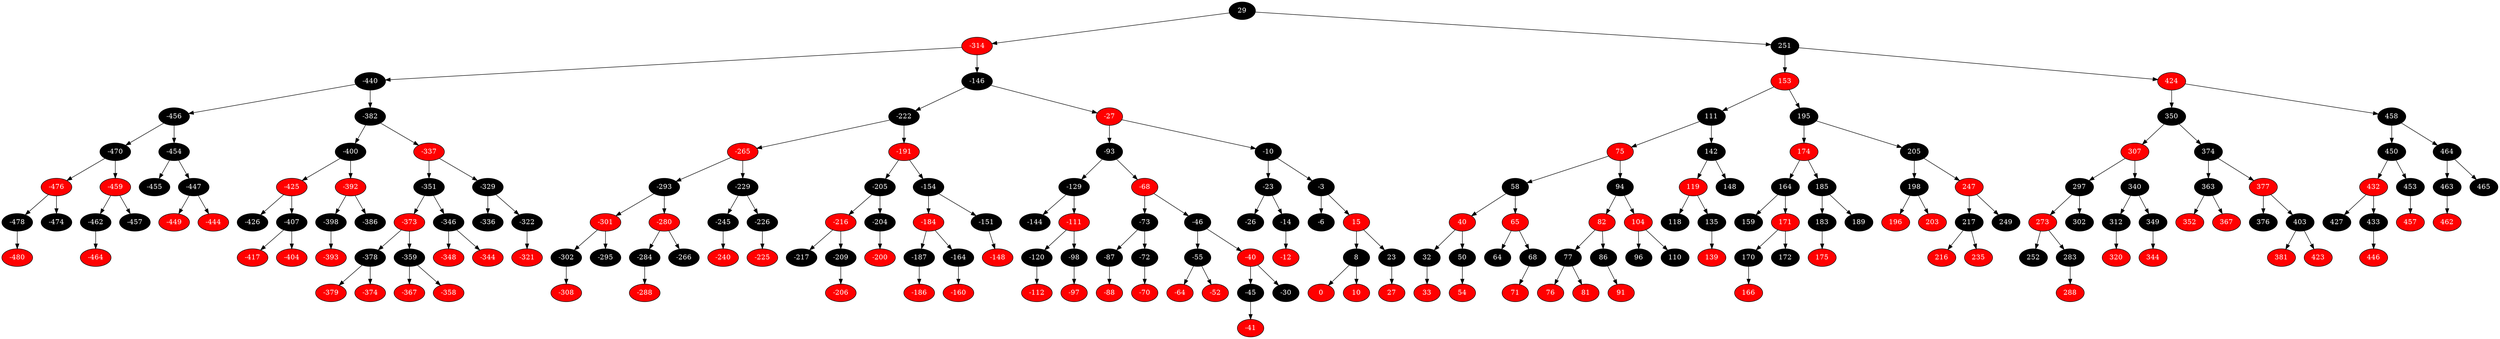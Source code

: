 digraph RBTREE {
graph [class="1620658951"];
n200041 [label = "-41", style=filled, fontcolor = white, fillcolor = RED];
n200379 [label = "-379", style=filled, fontcolor = white, fillcolor = RED];
n200374 [label = "-374", style=filled, fontcolor = white, fillcolor = RED];
n200367 [label = "-367", style=filled, fontcolor = white, fillcolor = RED];
n200358 [label = "-358", style=filled, fontcolor = white, fillcolor = RED];
n200308 [label = "-308", style=filled, fontcolor = white, fillcolor = RED];
n200288 [label = "-288", style=filled, fontcolor = white, fillcolor = RED];
n200206 [label = "-206", style=filled, fontcolor = white, fillcolor = RED];
n200186 [label = "-186", style=filled, fontcolor = white, fillcolor = RED];
n200160 [label = "-160", style=filled, fontcolor = white, fillcolor = RED];
n200112 [label = "-112", style=filled, fontcolor = white, fillcolor = RED];
n200097 [label = "-97", style=filled, fontcolor = white, fillcolor = RED];
n200088 [label = "-88", style=filled, fontcolor = white, fillcolor = RED];
n200070 [label = "-70", style=filled, fontcolor = white, fillcolor = RED];
n200064 [label = "-64", style=filled, fontcolor = white, fillcolor = RED];
n200052 [label = "-52", style=filled, fontcolor = white, fillcolor = RED];
n200045 [label = "-45", style=filled, fontcolor = white, fillcolor = BLACK];
n200045 -> n200041;
n200030 [label = "-30", style=filled, fontcolor = white, fillcolor = BLACK];
n100000 [label = "0", style=filled, fontcolor = white, fillcolor = RED];
n100010 [label = "10", style=filled, fontcolor = white, fillcolor = RED];
n100027 [label = "27", style=filled, fontcolor = white, fillcolor = RED];
n100033 [label = "33", style=filled, fontcolor = white, fillcolor = RED];
n100054 [label = "54", style=filled, fontcolor = white, fillcolor = RED];
n100071 [label = "71", style=filled, fontcolor = white, fillcolor = RED];
n100076 [label = "76", style=filled, fontcolor = white, fillcolor = RED];
n100081 [label = "81", style=filled, fontcolor = white, fillcolor = RED];
n100091 [label = "91", style=filled, fontcolor = white, fillcolor = RED];
n100166 [label = "166", style=filled, fontcolor = white, fillcolor = RED];
n100288 [label = "288", style=filled, fontcolor = white, fillcolor = RED];
n200480 [label = "-480", style=filled, fontcolor = white, fillcolor = RED];
n200464 [label = "-464", style=filled, fontcolor = white, fillcolor = RED];
n200417 [label = "-417", style=filled, fontcolor = white, fillcolor = RED];
n200404 [label = "-404", style=filled, fontcolor = white, fillcolor = RED];
n200393 [label = "-393", style=filled, fontcolor = white, fillcolor = RED];
n200378 [label = "-378", style=filled, fontcolor = white, fillcolor = BLACK];
n200378 -> n200379;
n200378 -> n200374;
n200359 [label = "-359", style=filled, fontcolor = white, fillcolor = BLACK];
n200359 -> n200367;
n200359 -> n200358;
n200348 [label = "-348", style=filled, fontcolor = white, fillcolor = RED];
n200344 [label = "-344", style=filled, fontcolor = white, fillcolor = RED];
n200321 [label = "-321", style=filled, fontcolor = white, fillcolor = RED];
n200302 [label = "-302", style=filled, fontcolor = white, fillcolor = BLACK];
n200302 -> n200308;
n200295 [label = "-295", style=filled, fontcolor = white, fillcolor = BLACK];
n200284 [label = "-284", style=filled, fontcolor = white, fillcolor = BLACK];
n200284 -> n200288;
n200266 [label = "-266", style=filled, fontcolor = white, fillcolor = BLACK];
n200240 [label = "-240", style=filled, fontcolor = white, fillcolor = RED];
n200225 [label = "-225", style=filled, fontcolor = white, fillcolor = RED];
n200217 [label = "-217", style=filled, fontcolor = white, fillcolor = BLACK];
n200209 [label = "-209", style=filled, fontcolor = white, fillcolor = BLACK];
n200209 -> n200206;
n200200 [label = "-200", style=filled, fontcolor = white, fillcolor = RED];
n200187 [label = "-187", style=filled, fontcolor = white, fillcolor = BLACK];
n200187 -> n200186;
n200164 [label = "-164", style=filled, fontcolor = white, fillcolor = BLACK];
n200164 -> n200160;
n200148 [label = "-148", style=filled, fontcolor = white, fillcolor = RED];
n200120 [label = "-120", style=filled, fontcolor = white, fillcolor = BLACK];
n200120 -> n200112;
n200098 [label = "-98", style=filled, fontcolor = white, fillcolor = BLACK];
n200098 -> n200097;
n200087 [label = "-87", style=filled, fontcolor = white, fillcolor = BLACK];
n200087 -> n200088;
n200072 [label = "-72", style=filled, fontcolor = white, fillcolor = BLACK];
n200072 -> n200070;
n200055 [label = "-55", style=filled, fontcolor = white, fillcolor = BLACK];
n200055 -> n200064;
n200055 -> n200052;
n200040 [label = "-40", style=filled, fontcolor = white, fillcolor = RED];
n200040 -> n200045;
n200040 -> n200030;
n200012 [label = "-12", style=filled, fontcolor = white, fillcolor = RED];
n100008 [label = "8", style=filled, fontcolor = white, fillcolor = BLACK];
n100008 -> n100000;
n100008 -> n100010;
n100023 [label = "23", style=filled, fontcolor = white, fillcolor = BLACK];
n100023 -> n100027;
n100032 [label = "32", style=filled, fontcolor = white, fillcolor = BLACK];
n100032 -> n100033;
n100050 [label = "50", style=filled, fontcolor = white, fillcolor = BLACK];
n100050 -> n100054;
n100064 [label = "64", style=filled, fontcolor = white, fillcolor = BLACK];
n100068 [label = "68", style=filled, fontcolor = white, fillcolor = BLACK];
n100068 -> n100071;
n100077 [label = "77", style=filled, fontcolor = white, fillcolor = BLACK];
n100077 -> n100076;
n100077 -> n100081;
n100086 [label = "86", style=filled, fontcolor = white, fillcolor = BLACK];
n100086 -> n100091;
n100096 [label = "96", style=filled, fontcolor = white, fillcolor = BLACK];
n100110 [label = "110", style=filled, fontcolor = white, fillcolor = BLACK];
n100139 [label = "139", style=filled, fontcolor = white, fillcolor = RED];
n100170 [label = "170", style=filled, fontcolor = white, fillcolor = BLACK];
n100170 -> n100166;
n100172 [label = "172", style=filled, fontcolor = white, fillcolor = BLACK];
n100175 [label = "175", style=filled, fontcolor = white, fillcolor = RED];
n100216 [label = "216", style=filled, fontcolor = white, fillcolor = RED];
n100235 [label = "235", style=filled, fontcolor = white, fillcolor = RED];
n100252 [label = "252", style=filled, fontcolor = white, fillcolor = BLACK];
n100283 [label = "283", style=filled, fontcolor = white, fillcolor = BLACK];
n100283 -> n100288;
n100320 [label = "320", style=filled, fontcolor = white, fillcolor = RED];
n100344 [label = "344", style=filled, fontcolor = white, fillcolor = RED];
n100381 [label = "381", style=filled, fontcolor = white, fillcolor = RED];
n100423 [label = "423", style=filled, fontcolor = white, fillcolor = RED];
n100446 [label = "446", style=filled, fontcolor = white, fillcolor = RED];
n200478 [label = "-478", style=filled, fontcolor = white, fillcolor = BLACK];
n200478 -> n200480;
n200474 [label = "-474", style=filled, fontcolor = white, fillcolor = BLACK];
n200462 [label = "-462", style=filled, fontcolor = white, fillcolor = BLACK];
n200462 -> n200464;
n200457 [label = "-457", style=filled, fontcolor = white, fillcolor = BLACK];
n200449 [label = "-449", style=filled, fontcolor = white, fillcolor = RED];
n200444 [label = "-444", style=filled, fontcolor = white, fillcolor = RED];
n200426 [label = "-426", style=filled, fontcolor = white, fillcolor = BLACK];
n200407 [label = "-407", style=filled, fontcolor = white, fillcolor = BLACK];
n200407 -> n200417;
n200407 -> n200404;
n200398 [label = "-398", style=filled, fontcolor = white, fillcolor = BLACK];
n200398 -> n200393;
n200386 [label = "-386", style=filled, fontcolor = white, fillcolor = BLACK];
n200373 [label = "-373", style=filled, fontcolor = white, fillcolor = RED];
n200373 -> n200378;
n200373 -> n200359;
n200346 [label = "-346", style=filled, fontcolor = white, fillcolor = BLACK];
n200346 -> n200348;
n200346 -> n200344;
n200336 [label = "-336", style=filled, fontcolor = white, fillcolor = BLACK];
n200322 [label = "-322", style=filled, fontcolor = white, fillcolor = BLACK];
n200322 -> n200321;
n200301 [label = "-301", style=filled, fontcolor = white, fillcolor = RED];
n200301 -> n200302;
n200301 -> n200295;
n200280 [label = "-280", style=filled, fontcolor = white, fillcolor = RED];
n200280 -> n200284;
n200280 -> n200266;
n200245 [label = "-245", style=filled, fontcolor = white, fillcolor = BLACK];
n200245 -> n200240;
n200226 [label = "-226", style=filled, fontcolor = white, fillcolor = BLACK];
n200226 -> n200225;
n200216 [label = "-216", style=filled, fontcolor = white, fillcolor = RED];
n200216 -> n200217;
n200216 -> n200209;
n200204 [label = "-204", style=filled, fontcolor = white, fillcolor = BLACK];
n200204 -> n200200;
n200184 [label = "-184", style=filled, fontcolor = white, fillcolor = RED];
n200184 -> n200187;
n200184 -> n200164;
n200151 [label = "-151", style=filled, fontcolor = white, fillcolor = BLACK];
n200151 -> n200148;
n200144 [label = "-144", style=filled, fontcolor = white, fillcolor = BLACK];
n200111 [label = "-111", style=filled, fontcolor = white, fillcolor = RED];
n200111 -> n200120;
n200111 -> n200098;
n200073 [label = "-73", style=filled, fontcolor = white, fillcolor = BLACK];
n200073 -> n200087;
n200073 -> n200072;
n200046 [label = "-46", style=filled, fontcolor = white, fillcolor = BLACK];
n200046 -> n200055;
n200046 -> n200040;
n200026 [label = "-26", style=filled, fontcolor = white, fillcolor = BLACK];
n200014 [label = "-14", style=filled, fontcolor = white, fillcolor = BLACK];
n200014 -> n200012;
n200006 [label = "-6", style=filled, fontcolor = white, fillcolor = BLACK];
n100015 [label = "15", style=filled, fontcolor = white, fillcolor = RED];
n100015 -> n100008;
n100015 -> n100023;
n100040 [label = "40", style=filled, fontcolor = white, fillcolor = RED];
n100040 -> n100032;
n100040 -> n100050;
n100065 [label = "65", style=filled, fontcolor = white, fillcolor = RED];
n100065 -> n100064;
n100065 -> n100068;
n100082 [label = "82", style=filled, fontcolor = white, fillcolor = RED];
n100082 -> n100077;
n100082 -> n100086;
n100104 [label = "104", style=filled, fontcolor = white, fillcolor = RED];
n100104 -> n100096;
n100104 -> n100110;
n100118 [label = "118", style=filled, fontcolor = white, fillcolor = BLACK];
n100135 [label = "135", style=filled, fontcolor = white, fillcolor = BLACK];
n100135 -> n100139;
n100159 [label = "159", style=filled, fontcolor = white, fillcolor = BLACK];
n100171 [label = "171", style=filled, fontcolor = white, fillcolor = RED];
n100171 -> n100170;
n100171 -> n100172;
n100183 [label = "183", style=filled, fontcolor = white, fillcolor = BLACK];
n100183 -> n100175;
n100189 [label = "189", style=filled, fontcolor = white, fillcolor = BLACK];
n100196 [label = "196", style=filled, fontcolor = white, fillcolor = RED];
n100203 [label = "203", style=filled, fontcolor = white, fillcolor = RED];
n100217 [label = "217", style=filled, fontcolor = white, fillcolor = BLACK];
n100217 -> n100216;
n100217 -> n100235;
n100249 [label = "249", style=filled, fontcolor = white, fillcolor = BLACK];
n100273 [label = "273", style=filled, fontcolor = white, fillcolor = RED];
n100273 -> n100252;
n100273 -> n100283;
n100302 [label = "302", style=filled, fontcolor = white, fillcolor = BLACK];
n100312 [label = "312", style=filled, fontcolor = white, fillcolor = BLACK];
n100312 -> n100320;
n100349 [label = "349", style=filled, fontcolor = white, fillcolor = BLACK];
n100349 -> n100344;
n100352 [label = "352", style=filled, fontcolor = white, fillcolor = RED];
n100367 [label = "367", style=filled, fontcolor = white, fillcolor = RED];
n100376 [label = "376", style=filled, fontcolor = white, fillcolor = BLACK];
n100403 [label = "403", style=filled, fontcolor = white, fillcolor = BLACK];
n100403 -> n100381;
n100403 -> n100423;
n100427 [label = "427", style=filled, fontcolor = white, fillcolor = BLACK];
n100433 [label = "433", style=filled, fontcolor = white, fillcolor = BLACK];
n100433 -> n100446;
n100457 [label = "457", style=filled, fontcolor = white, fillcolor = RED];
n100462 [label = "462", style=filled, fontcolor = white, fillcolor = RED];
n200476 [label = "-476", style=filled, fontcolor = white, fillcolor = RED];
n200476 -> n200478;
n200476 -> n200474;
n200459 [label = "-459", style=filled, fontcolor = white, fillcolor = RED];
n200459 -> n200462;
n200459 -> n200457;
n200455 [label = "-455", style=filled, fontcolor = white, fillcolor = BLACK];
n200447 [label = "-447", style=filled, fontcolor = white, fillcolor = BLACK];
n200447 -> n200449;
n200447 -> n200444;
n200425 [label = "-425", style=filled, fontcolor = white, fillcolor = RED];
n200425 -> n200426;
n200425 -> n200407;
n200392 [label = "-392", style=filled, fontcolor = white, fillcolor = RED];
n200392 -> n200398;
n200392 -> n200386;
n200351 [label = "-351", style=filled, fontcolor = white, fillcolor = BLACK];
n200351 -> n200373;
n200351 -> n200346;
n200329 [label = "-329", style=filled, fontcolor = white, fillcolor = BLACK];
n200329 -> n200336;
n200329 -> n200322;
n200293 [label = "-293", style=filled, fontcolor = white, fillcolor = BLACK];
n200293 -> n200301;
n200293 -> n200280;
n200229 [label = "-229", style=filled, fontcolor = white, fillcolor = BLACK];
n200229 -> n200245;
n200229 -> n200226;
n200205 [label = "-205", style=filled, fontcolor = white, fillcolor = BLACK];
n200205 -> n200216;
n200205 -> n200204;
n200154 [label = "-154", style=filled, fontcolor = white, fillcolor = BLACK];
n200154 -> n200184;
n200154 -> n200151;
n200129 [label = "-129", style=filled, fontcolor = white, fillcolor = BLACK];
n200129 -> n200144;
n200129 -> n200111;
n200068 [label = "-68", style=filled, fontcolor = white, fillcolor = RED];
n200068 -> n200073;
n200068 -> n200046;
n200023 [label = "-23", style=filled, fontcolor = white, fillcolor = BLACK];
n200023 -> n200026;
n200023 -> n200014;
n200003 [label = "-3", style=filled, fontcolor = white, fillcolor = BLACK];
n200003 -> n200006;
n200003 -> n100015;
n100058 [label = "58", style=filled, fontcolor = white, fillcolor = BLACK];
n100058 -> n100040;
n100058 -> n100065;
n100094 [label = "94", style=filled, fontcolor = white, fillcolor = BLACK];
n100094 -> n100082;
n100094 -> n100104;
n100119 [label = "119", style=filled, fontcolor = white, fillcolor = RED];
n100119 -> n100118;
n100119 -> n100135;
n100148 [label = "148", style=filled, fontcolor = white, fillcolor = BLACK];
n100164 [label = "164", style=filled, fontcolor = white, fillcolor = BLACK];
n100164 -> n100159;
n100164 -> n100171;
n100185 [label = "185", style=filled, fontcolor = white, fillcolor = BLACK];
n100185 -> n100183;
n100185 -> n100189;
n100198 [label = "198", style=filled, fontcolor = white, fillcolor = BLACK];
n100198 -> n100196;
n100198 -> n100203;
n100247 [label = "247", style=filled, fontcolor = white, fillcolor = RED];
n100247 -> n100217;
n100247 -> n100249;
n100297 [label = "297", style=filled, fontcolor = white, fillcolor = BLACK];
n100297 -> n100273;
n100297 -> n100302;
n100340 [label = "340", style=filled, fontcolor = white, fillcolor = BLACK];
n100340 -> n100312;
n100340 -> n100349;
n100363 [label = "363", style=filled, fontcolor = white, fillcolor = BLACK];
n100363 -> n100352;
n100363 -> n100367;
n100377 [label = "377", style=filled, fontcolor = white, fillcolor = RED];
n100377 -> n100376;
n100377 -> n100403;
n100432 [label = "432", style=filled, fontcolor = white, fillcolor = RED];
n100432 -> n100427;
n100432 -> n100433;
n100453 [label = "453", style=filled, fontcolor = white, fillcolor = BLACK];
n100453 -> n100457;
n100463 [label = "463", style=filled, fontcolor = white, fillcolor = BLACK];
n100463 -> n100462;
n100465 [label = "465", style=filled, fontcolor = white, fillcolor = BLACK];
n200470 [label = "-470", style=filled, fontcolor = white, fillcolor = BLACK];
n200470 -> n200476;
n200470 -> n200459;
n200454 [label = "-454", style=filled, fontcolor = white, fillcolor = BLACK];
n200454 -> n200455;
n200454 -> n200447;
n200400 [label = "-400", style=filled, fontcolor = white, fillcolor = BLACK];
n200400 -> n200425;
n200400 -> n200392;
n200337 [label = "-337", style=filled, fontcolor = white, fillcolor = RED];
n200337 -> n200351;
n200337 -> n200329;
n200265 [label = "-265", style=filled, fontcolor = white, fillcolor = RED];
n200265 -> n200293;
n200265 -> n200229;
n200191 [label = "-191", style=filled, fontcolor = white, fillcolor = RED];
n200191 -> n200205;
n200191 -> n200154;
n200093 [label = "-93", style=filled, fontcolor = white, fillcolor = BLACK];
n200093 -> n200129;
n200093 -> n200068;
n200010 [label = "-10", style=filled, fontcolor = white, fillcolor = BLACK];
n200010 -> n200023;
n200010 -> n200003;
n100075 [label = "75", style=filled, fontcolor = white, fillcolor = RED];
n100075 -> n100058;
n100075 -> n100094;
n100142 [label = "142", style=filled, fontcolor = white, fillcolor = BLACK];
n100142 -> n100119;
n100142 -> n100148;
n100174 [label = "174", style=filled, fontcolor = white, fillcolor = RED];
n100174 -> n100164;
n100174 -> n100185;
n100205 [label = "205", style=filled, fontcolor = white, fillcolor = BLACK];
n100205 -> n100198;
n100205 -> n100247;
n100307 [label = "307", style=filled, fontcolor = white, fillcolor = RED];
n100307 -> n100297;
n100307 -> n100340;
n100374 [label = "374", style=filled, fontcolor = white, fillcolor = BLACK];
n100374 -> n100363;
n100374 -> n100377;
n100450 [label = "450", style=filled, fontcolor = white, fillcolor = BLACK];
n100450 -> n100432;
n100450 -> n100453;
n100464 [label = "464", style=filled, fontcolor = white, fillcolor = BLACK];
n100464 -> n100463;
n100464 -> n100465;
n200456 [label = "-456", style=filled, fontcolor = white, fillcolor = BLACK];
n200456 -> n200470;
n200456 -> n200454;
n200382 [label = "-382", style=filled, fontcolor = white, fillcolor = BLACK];
n200382 -> n200400;
n200382 -> n200337;
n200222 [label = "-222", style=filled, fontcolor = white, fillcolor = BLACK];
n200222 -> n200265;
n200222 -> n200191;
n200027 [label = "-27", style=filled, fontcolor = white, fillcolor = RED];
n200027 -> n200093;
n200027 -> n200010;
n100111 [label = "111", style=filled, fontcolor = white, fillcolor = BLACK];
n100111 -> n100075;
n100111 -> n100142;
n100195 [label = "195", style=filled, fontcolor = white, fillcolor = BLACK];
n100195 -> n100174;
n100195 -> n100205;
n100350 [label = "350", style=filled, fontcolor = white, fillcolor = BLACK];
n100350 -> n100307;
n100350 -> n100374;
n100458 [label = "458", style=filled, fontcolor = white, fillcolor = BLACK];
n100458 -> n100450;
n100458 -> n100464;
n200440 [label = "-440", style=filled, fontcolor = white, fillcolor = BLACK];
n200440 -> n200456;
n200440 -> n200382;
n200146 [label = "-146", style=filled, fontcolor = white, fillcolor = BLACK];
n200146 -> n200222;
n200146 -> n200027;
n100153 [label = "153", style=filled, fontcolor = white, fillcolor = RED];
n100153 -> n100111;
n100153 -> n100195;
n100424 [label = "424", style=filled, fontcolor = white, fillcolor = RED];
n100424 -> n100350;
n100424 -> n100458;
n200314 [label = "-314", style=filled, fontcolor = white, fillcolor = RED];
n200314 -> n200440;
n200314 -> n200146;
n100251 [label = "251", style=filled, fontcolor = white, fillcolor = BLACK];
n100251 -> n100153;
n100251 -> n100424;
n100029 [label = "29", style=filled, fontcolor = white, fillcolor = BLACK];
n100029 -> n200314;
n100029 -> n100251;
}